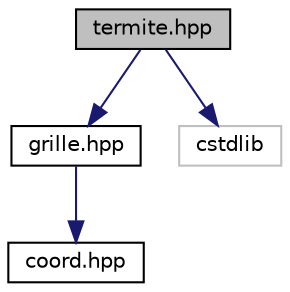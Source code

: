 digraph "termite.hpp"
{
  edge [fontname="Helvetica",fontsize="10",labelfontname="Helvetica",labelfontsize="10"];
  node [fontname="Helvetica",fontsize="10",shape=record];
  Node0 [label="termite.hpp",height=0.2,width=0.4,color="black", fillcolor="grey75", style="filled", fontcolor="black"];
  Node0 -> Node1 [color="midnightblue",fontsize="10",style="solid",fontname="Helvetica"];
  Node1 [label="grille.hpp",height=0.2,width=0.4,color="black", fillcolor="white", style="filled",URL="$grille_8hpp.html"];
  Node1 -> Node2 [color="midnightblue",fontsize="10",style="solid",fontname="Helvetica"];
  Node2 [label="coord.hpp",height=0.2,width=0.4,color="black", fillcolor="white", style="filled",URL="$coord_8hpp.html"];
  Node0 -> Node3 [color="midnightblue",fontsize="10",style="solid",fontname="Helvetica"];
  Node3 [label="cstdlib",height=0.2,width=0.4,color="grey75", fillcolor="white", style="filled"];
}
